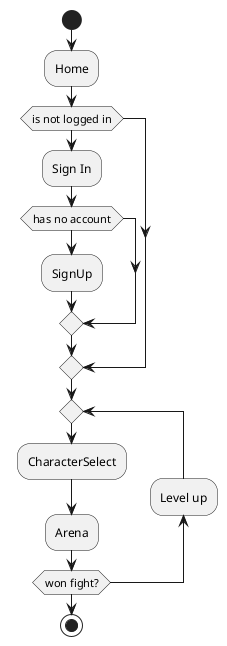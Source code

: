 @startuml
    start
    :Home;
    if(is not logged in) then
        :Sign In;
        if (has no account) then
            :SignUp;
        endif
    endif
    repeat
    :CharacterSelect;
    :Arena;
    backward:Level up;
    repeat while (won fight?)
    stop
@enduml